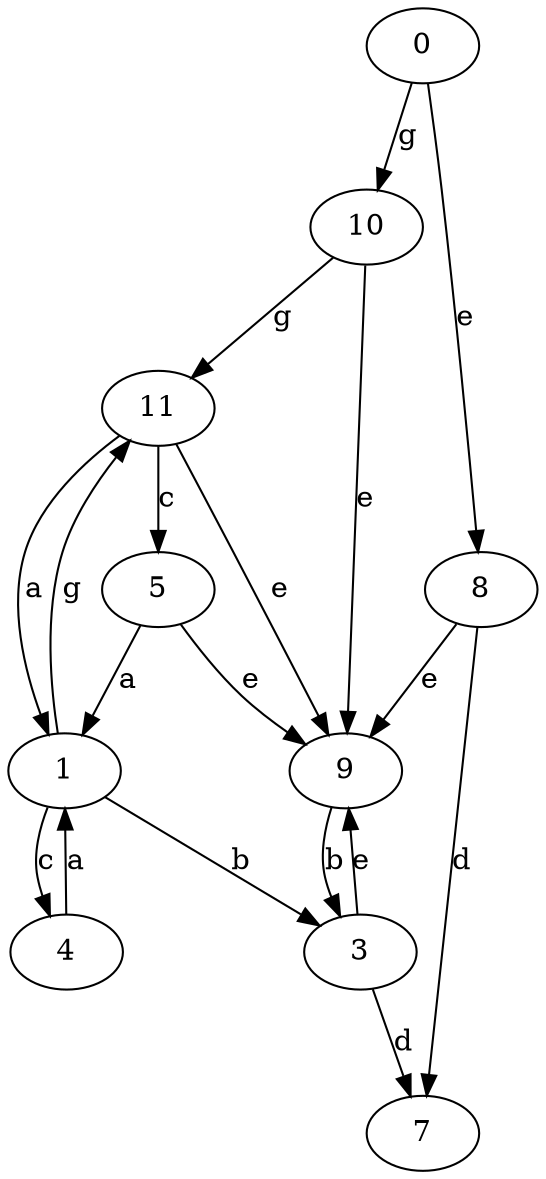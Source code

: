 strict digraph  {
0;
1;
3;
4;
5;
7;
8;
9;
10;
11;
0 -> 8  [label=e];
0 -> 10  [label=g];
1 -> 3  [label=b];
1 -> 4  [label=c];
1 -> 11  [label=g];
3 -> 7  [label=d];
3 -> 9  [label=e];
4 -> 1  [label=a];
5 -> 1  [label=a];
5 -> 9  [label=e];
8 -> 7  [label=d];
8 -> 9  [label=e];
9 -> 3  [label=b];
10 -> 9  [label=e];
10 -> 11  [label=g];
11 -> 1  [label=a];
11 -> 5  [label=c];
11 -> 9  [label=e];
}
